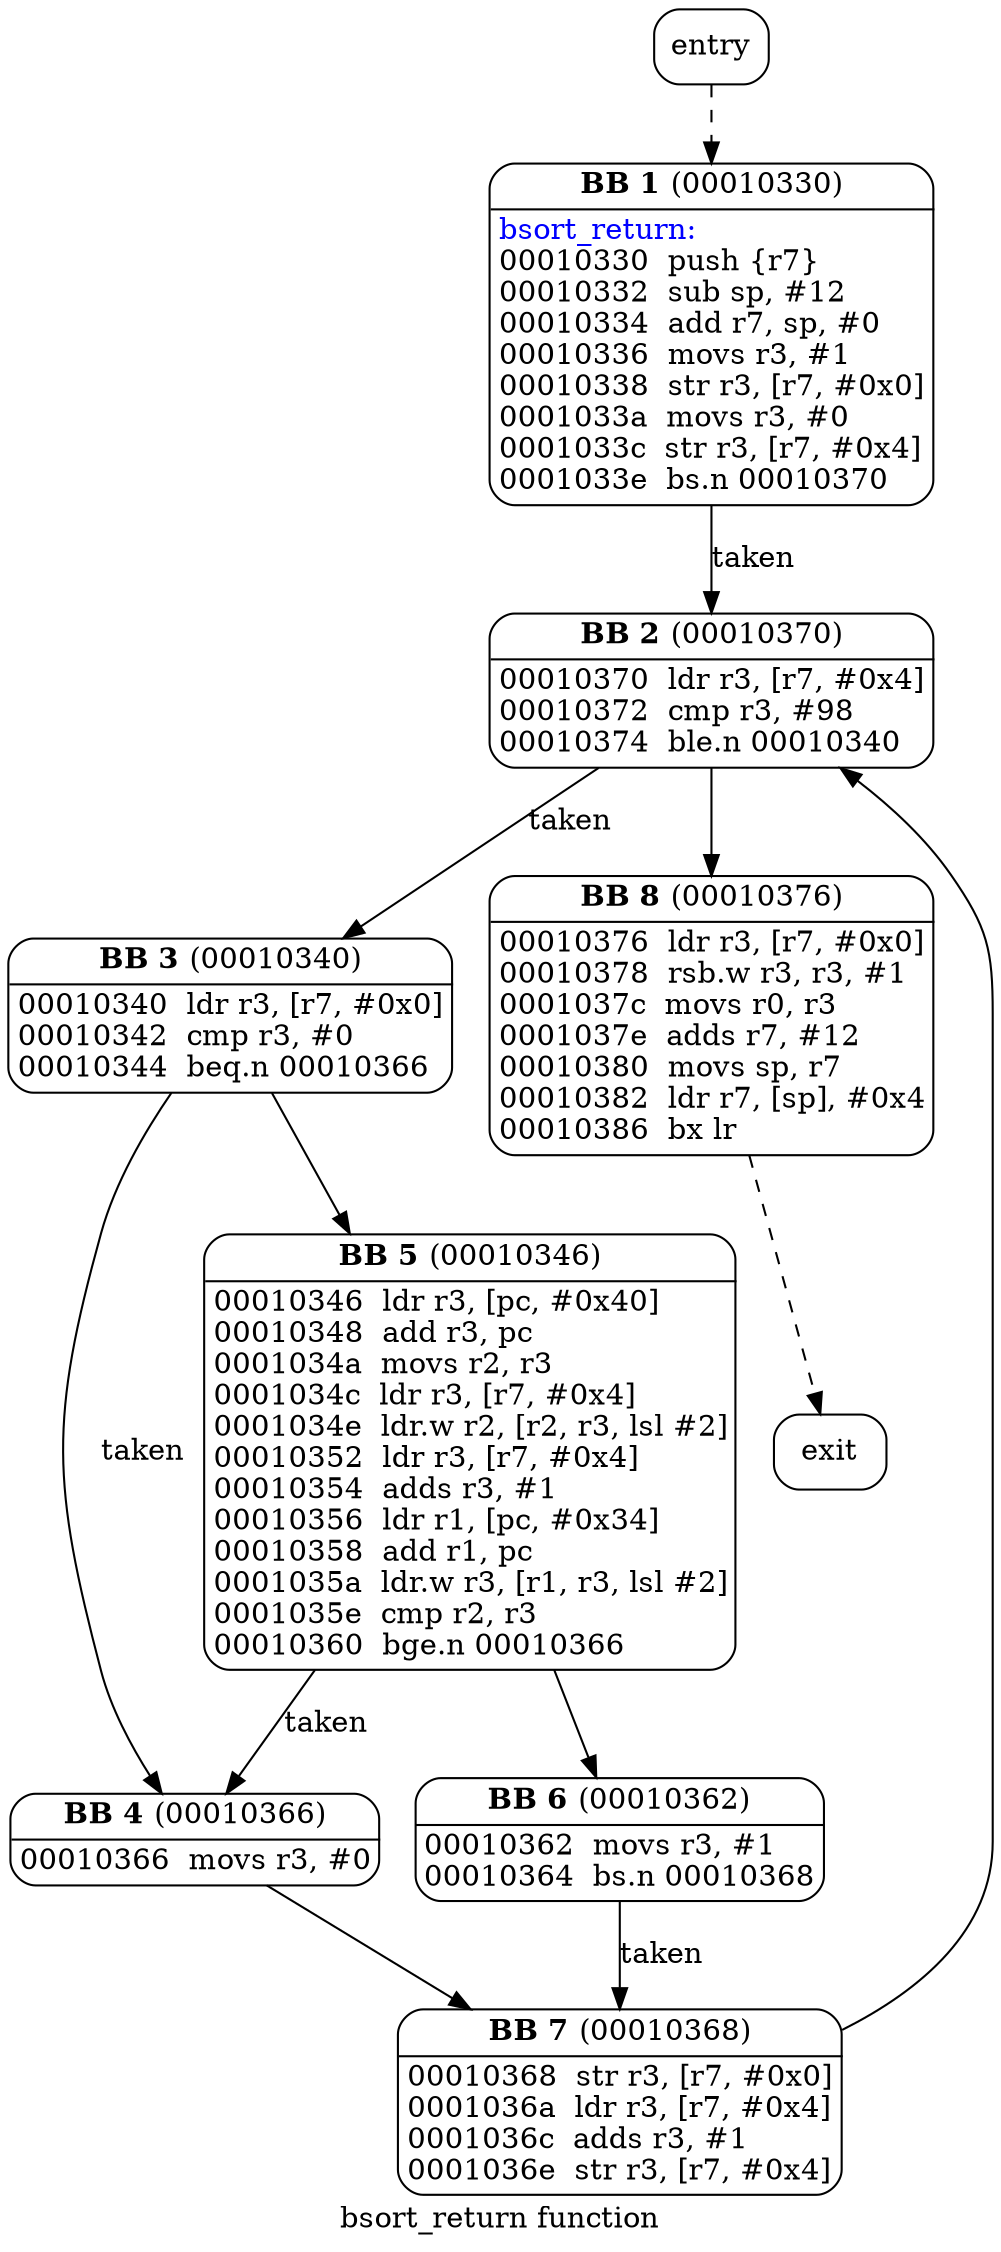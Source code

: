 digraph main {
	graph [label=<bsort_return function>];
	node [];
	edge [];
	0 [label=<entry>, shape=Mrecord];
	1 [label=<<TABLE BORDER="0"><TR><TD><B>BB 1</B> (00010330)</TD></TR><HR/><TR><TD ALIGN="LEFT"><FONT COLOR="blue">bsort_return:</FONT><BR ALIGN="left"/>00010330  push \{r7\}<BR ALIGN="left"/>00010332  sub sp, #12<BR ALIGN="left"/>00010334  add r7, sp, #0<BR ALIGN="left"/>00010336  movs r3, #1<BR ALIGN="left"/>00010338  str r3, [r7, #0x0]<BR ALIGN="left"/>0001033a  movs r3, #0<BR ALIGN="left"/>0001033c  str r3, [r7, #0x4]<BR ALIGN="left"/>0001033e  bs.n 00010370<BR ALIGN="left"/></TD></TR></TABLE>>, shape=Mrecord, margin=0];
	2 [label=<<TABLE BORDER="0"><TR><TD><B>BB 2</B> (00010370)</TD></TR><HR/><TR><TD ALIGN="LEFT">00010370  ldr r3, [r7, #0x4]<BR ALIGN="left"/>00010372  cmp r3, #98<BR ALIGN="left"/>00010374  ble.n 00010340<BR ALIGN="left"/></TD></TR></TABLE>>, shape=Mrecord, margin=0];
	3 [label=<<TABLE BORDER="0"><TR><TD><B>BB 3</B> (00010340)</TD></TR><HR/><TR><TD ALIGN="LEFT">00010340  ldr r3, [r7, #0x0]<BR ALIGN="left"/>00010342  cmp r3, #0<BR ALIGN="left"/>00010344  beq.n 00010366<BR ALIGN="left"/></TD></TR></TABLE>>, shape=Mrecord, margin=0];
	4 [label=<<TABLE BORDER="0"><TR><TD><B>BB 4</B> (00010366)</TD></TR><HR/><TR><TD ALIGN="LEFT">00010366  movs r3, #0<BR ALIGN="left"/></TD></TR></TABLE>>, shape=Mrecord, margin=0];
	5 [label=<<TABLE BORDER="0"><TR><TD><B>BB 5</B> (00010346)</TD></TR><HR/><TR><TD ALIGN="LEFT">00010346  ldr r3, [pc, #0x40]<BR ALIGN="left"/>00010348  add r3, pc<BR ALIGN="left"/>0001034a  movs r2, r3<BR ALIGN="left"/>0001034c  ldr r3, [r7, #0x4]<BR ALIGN="left"/>0001034e  ldr.w r2, [r2, r3, lsl #2]<BR ALIGN="left"/>00010352  ldr r3, [r7, #0x4]<BR ALIGN="left"/>00010354  adds r3, #1<BR ALIGN="left"/>00010356  ldr r1, [pc, #0x34]<BR ALIGN="left"/>00010358  add r1, pc<BR ALIGN="left"/>0001035a  ldr.w r3, [r1, r3, lsl #2]<BR ALIGN="left"/>0001035e  cmp r2, r3<BR ALIGN="left"/>00010360  bge.n 00010366<BR ALIGN="left"/></TD></TR></TABLE>>, shape=Mrecord, margin=0];
	6 [label=<<TABLE BORDER="0"><TR><TD><B>BB 6</B> (00010362)</TD></TR><HR/><TR><TD ALIGN="LEFT">00010362  movs r3, #1<BR ALIGN="left"/>00010364  bs.n 00010368<BR ALIGN="left"/></TD></TR></TABLE>>, shape=Mrecord, margin=0];
	7 [label=<<TABLE BORDER="0"><TR><TD><B>BB 7</B> (00010368)</TD></TR><HR/><TR><TD ALIGN="LEFT">00010368  str r3, [r7, #0x0]<BR ALIGN="left"/>0001036a  ldr r3, [r7, #0x4]<BR ALIGN="left"/>0001036c  adds r3, #1<BR ALIGN="left"/>0001036e  str r3, [r7, #0x4]<BR ALIGN="left"/></TD></TR></TABLE>>, shape=Mrecord, margin=0];
	8 [label=<<TABLE BORDER="0"><TR><TD><B>BB 8</B> (00010376)</TD></TR><HR/><TR><TD ALIGN="LEFT">00010376  ldr r3, [r7, #0x0]<BR ALIGN="left"/>00010378  rsb.w r3, r3, #1<BR ALIGN="left"/>0001037c  movs r0, r3<BR ALIGN="left"/>0001037e  adds r7, #12<BR ALIGN="left"/>00010380  movs sp, r7<BR ALIGN="left"/>00010382  ldr r7, [sp], #0x4<BR ALIGN="left"/>00010386  bx lr<BR ALIGN="left"/></TD></TR></TABLE>>, shape=Mrecord, margin=0];
	9 [label=<exit>, shape=Mrecord];
	0 -> 1 [style="dashed"];
	1 -> 2 [label=<taken>];
	2 -> 3 [label=<taken>];
	2 -> 8 [];
	3 -> 4 [label=<taken>];
	3 -> 5 [];
	4 -> 7 [];
	5 -> 4 [label=<taken>];
	5 -> 6 [];
	6 -> 7 [label=<taken>];
	7 -> 2 [];
	8 -> 9 [style="dashed"];
}
